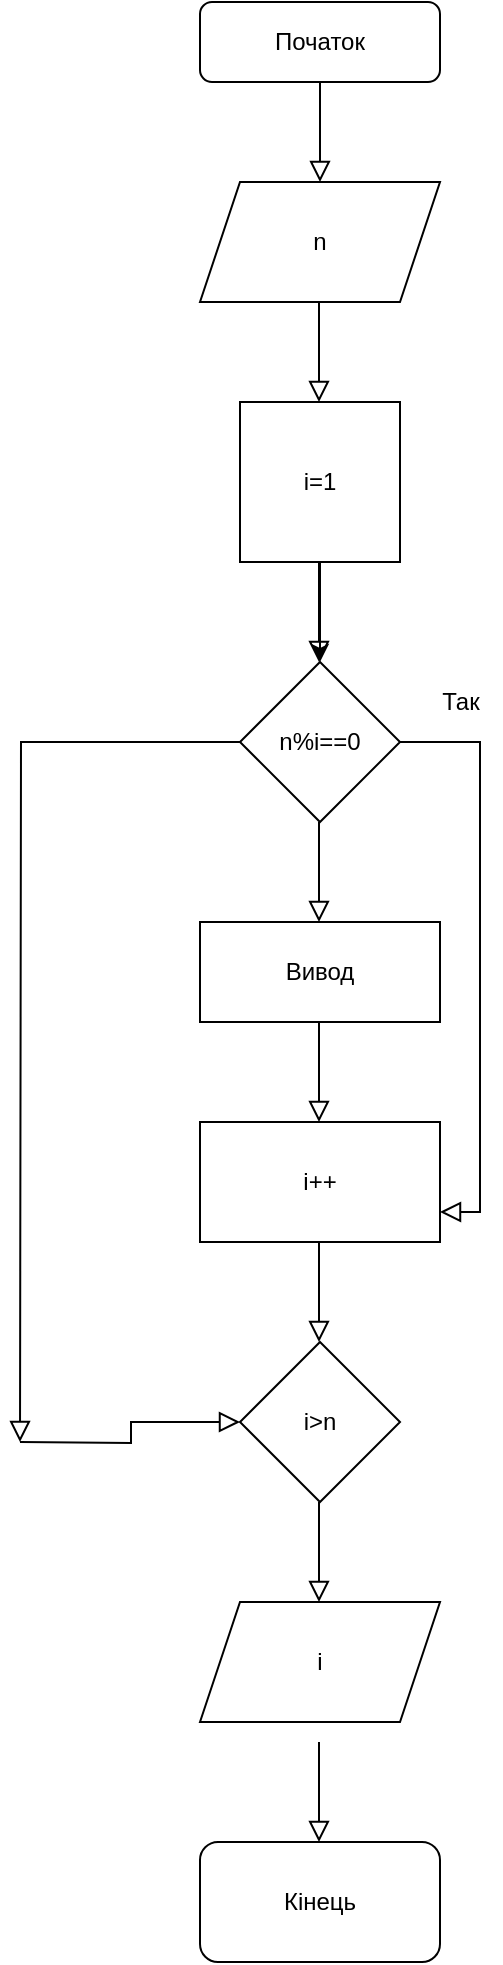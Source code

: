 <mxfile version="20.6.2" type="device"><diagram id="C5RBs43oDa-KdzZeNtuy" name="Page-1"><mxGraphModel dx="1422" dy="762" grid="1" gridSize="10" guides="1" tooltips="1" connect="1" arrows="1" fold="1" page="1" pageScale="1" pageWidth="827" pageHeight="1169" math="0" shadow="0"><root><mxCell id="WIyWlLk6GJQsqaUBKTNV-0"/><mxCell id="WIyWlLk6GJQsqaUBKTNV-1" parent="WIyWlLk6GJQsqaUBKTNV-0"/><mxCell id="WIyWlLk6GJQsqaUBKTNV-2" value="" style="rounded=0;html=1;jettySize=auto;orthogonalLoop=1;fontSize=11;endArrow=block;endFill=0;endSize=8;strokeWidth=1;shadow=0;labelBackgroundColor=none;edgeStyle=orthogonalEdgeStyle;" parent="WIyWlLk6GJQsqaUBKTNV-1" source="WIyWlLk6GJQsqaUBKTNV-3" edge="1"><mxGeometry relative="1" as="geometry"><mxPoint x="220" y="170" as="targetPoint"/></mxGeometry></mxCell><mxCell id="WIyWlLk6GJQsqaUBKTNV-3" value="Початок" style="rounded=1;whiteSpace=wrap;html=1;fontSize=12;glass=0;strokeWidth=1;shadow=0;" parent="WIyWlLk6GJQsqaUBKTNV-1" vertex="1"><mxGeometry x="160" y="80" width="120" height="40" as="geometry"/></mxCell><mxCell id="6NZUT3IYbicE2RZZFGd_-0" value="" style="rounded=0;html=1;jettySize=auto;orthogonalLoop=1;fontSize=11;endArrow=block;endFill=0;endSize=8;strokeWidth=1;shadow=0;labelBackgroundColor=none;edgeStyle=orthogonalEdgeStyle;" parent="WIyWlLk6GJQsqaUBKTNV-1" edge="1"><mxGeometry relative="1" as="geometry"><mxPoint x="219.5" y="230" as="sourcePoint"/><mxPoint x="219.5" y="280" as="targetPoint"/><Array as="points"><mxPoint x="220" y="280"/><mxPoint x="220" y="280"/></Array></mxGeometry></mxCell><mxCell id="6NZUT3IYbicE2RZZFGd_-1" value="n" style="shape=parallelogram;perimeter=parallelogramPerimeter;whiteSpace=wrap;html=1;fixedSize=1;" parent="WIyWlLk6GJQsqaUBKTNV-1" vertex="1"><mxGeometry x="160" y="170" width="120" height="60" as="geometry"/></mxCell><mxCell id="r9ogLBGmWBWDfag55s9u-0" value="" style="edgeStyle=orthogonalEdgeStyle;rounded=0;orthogonalLoop=1;jettySize=auto;html=1;" edge="1" parent="WIyWlLk6GJQsqaUBKTNV-1" source="6NZUT3IYbicE2RZZFGd_-2" target="6NZUT3IYbicE2RZZFGd_-3"><mxGeometry relative="1" as="geometry"/></mxCell><mxCell id="6NZUT3IYbicE2RZZFGd_-2" value="i=1" style="whiteSpace=wrap;html=1;aspect=fixed;" parent="WIyWlLk6GJQsqaUBKTNV-1" vertex="1"><mxGeometry x="180" y="280" width="80" height="80" as="geometry"/></mxCell><mxCell id="6NZUT3IYbicE2RZZFGd_-3" value="n%i==0" style="rhombus;whiteSpace=wrap;html=1;" parent="WIyWlLk6GJQsqaUBKTNV-1" vertex="1"><mxGeometry x="180" y="410" width="80" height="80" as="geometry"/></mxCell><mxCell id="6NZUT3IYbicE2RZZFGd_-4" value="" style="rounded=0;html=1;jettySize=auto;orthogonalLoop=1;fontSize=11;endArrow=block;endFill=0;endSize=8;strokeWidth=1;shadow=0;labelBackgroundColor=none;edgeStyle=orthogonalEdgeStyle;" parent="WIyWlLk6GJQsqaUBKTNV-1" edge="1"><mxGeometry relative="1" as="geometry"><mxPoint x="219.5" y="360" as="sourcePoint"/><mxPoint x="219.5" y="410" as="targetPoint"/></mxGeometry></mxCell><mxCell id="r9ogLBGmWBWDfag55s9u-3" value="i" style="shape=parallelogram;perimeter=parallelogramPerimeter;whiteSpace=wrap;html=1;fixedSize=1;" vertex="1" parent="WIyWlLk6GJQsqaUBKTNV-1"><mxGeometry x="160" y="880" width="120" height="60" as="geometry"/></mxCell><mxCell id="r9ogLBGmWBWDfag55s9u-6" value="Кінець" style="rounded=1;whiteSpace=wrap;html=1;" vertex="1" parent="WIyWlLk6GJQsqaUBKTNV-1"><mxGeometry x="160" y="1000" width="120" height="60" as="geometry"/></mxCell><mxCell id="r9ogLBGmWBWDfag55s9u-8" value="i&amp;gt;n" style="rhombus;whiteSpace=wrap;html=1;" vertex="1" parent="WIyWlLk6GJQsqaUBKTNV-1"><mxGeometry x="180" y="750" width="80" height="80" as="geometry"/></mxCell><mxCell id="r9ogLBGmWBWDfag55s9u-11" value="" style="rounded=0;html=1;jettySize=auto;orthogonalLoop=1;fontSize=11;endArrow=block;endFill=0;endSize=8;strokeWidth=1;shadow=0;labelBackgroundColor=none;edgeStyle=orthogonalEdgeStyle;" edge="1" parent="WIyWlLk6GJQsqaUBKTNV-1"><mxGeometry relative="1" as="geometry"><mxPoint x="219.5" y="950" as="sourcePoint"/><mxPoint x="219.5" y="1000" as="targetPoint"/><Array as="points"><mxPoint x="220" y="1000"/><mxPoint x="220" y="1000"/></Array></mxGeometry></mxCell><mxCell id="r9ogLBGmWBWDfag55s9u-12" value="" style="rounded=0;html=1;jettySize=auto;orthogonalLoop=1;fontSize=11;endArrow=block;endFill=0;endSize=8;strokeWidth=1;shadow=0;labelBackgroundColor=none;edgeStyle=orthogonalEdgeStyle;" edge="1" parent="WIyWlLk6GJQsqaUBKTNV-1"><mxGeometry relative="1" as="geometry"><mxPoint x="219.5" y="880" as="targetPoint"/><mxPoint x="219.5" y="830" as="sourcePoint"/></mxGeometry></mxCell><mxCell id="r9ogLBGmWBWDfag55s9u-14" value="Так" style="text;html=1;align=center;verticalAlign=middle;resizable=0;points=[];autosize=1;strokeColor=none;fillColor=none;" vertex="1" parent="WIyWlLk6GJQsqaUBKTNV-1"><mxGeometry x="270" y="415" width="40" height="30" as="geometry"/></mxCell><mxCell id="r9ogLBGmWBWDfag55s9u-15" value="Вивод" style="rounded=0;whiteSpace=wrap;html=1;" vertex="1" parent="WIyWlLk6GJQsqaUBKTNV-1"><mxGeometry x="160" y="540" width="120" height="50" as="geometry"/></mxCell><mxCell id="r9ogLBGmWBWDfag55s9u-16" value="" style="rounded=0;html=1;jettySize=auto;orthogonalLoop=1;fontSize=11;endArrow=block;endFill=0;endSize=8;strokeWidth=1;shadow=0;labelBackgroundColor=none;edgeStyle=orthogonalEdgeStyle;" edge="1" parent="WIyWlLk6GJQsqaUBKTNV-1"><mxGeometry relative="1" as="geometry"><mxPoint x="219.5" y="490" as="sourcePoint"/><mxPoint x="219.5" y="540" as="targetPoint"/></mxGeometry></mxCell><mxCell id="r9ogLBGmWBWDfag55s9u-17" value="i++" style="rounded=0;whiteSpace=wrap;html=1;" vertex="1" parent="WIyWlLk6GJQsqaUBKTNV-1"><mxGeometry x="160" y="640" width="120" height="60" as="geometry"/></mxCell><mxCell id="r9ogLBGmWBWDfag55s9u-18" value="" style="rounded=0;html=1;jettySize=auto;orthogonalLoop=1;fontSize=11;endArrow=block;endFill=0;endSize=8;strokeWidth=1;shadow=0;labelBackgroundColor=none;edgeStyle=orthogonalEdgeStyle;exitX=1;exitY=0.5;exitDx=0;exitDy=0;entryX=1;entryY=0.75;entryDx=0;entryDy=0;" edge="1" parent="WIyWlLk6GJQsqaUBKTNV-1" source="6NZUT3IYbicE2RZZFGd_-3" target="r9ogLBGmWBWDfag55s9u-17"><mxGeometry relative="1" as="geometry"><mxPoint x="320" y="440" as="sourcePoint"/><mxPoint x="320" y="490" as="targetPoint"/></mxGeometry></mxCell><mxCell id="r9ogLBGmWBWDfag55s9u-19" value="" style="rounded=0;html=1;jettySize=auto;orthogonalLoop=1;fontSize=11;endArrow=block;endFill=0;endSize=8;strokeWidth=1;shadow=0;labelBackgroundColor=none;edgeStyle=orthogonalEdgeStyle;exitX=0;exitY=0.5;exitDx=0;exitDy=0;" edge="1" parent="WIyWlLk6GJQsqaUBKTNV-1" source="6NZUT3IYbicE2RZZFGd_-3"><mxGeometry relative="1" as="geometry"><mxPoint x="100" y="450" as="sourcePoint"/><mxPoint x="70" y="800" as="targetPoint"/></mxGeometry></mxCell><mxCell id="r9ogLBGmWBWDfag55s9u-20" value="" style="rounded=0;html=1;jettySize=auto;orthogonalLoop=1;fontSize=11;endArrow=block;endFill=0;endSize=8;strokeWidth=1;shadow=0;labelBackgroundColor=none;edgeStyle=orthogonalEdgeStyle;" edge="1" parent="WIyWlLk6GJQsqaUBKTNV-1" target="r9ogLBGmWBWDfag55s9u-8"><mxGeometry relative="1" as="geometry"><mxPoint x="120" y="810" as="targetPoint"/><mxPoint x="70" y="800" as="sourcePoint"/></mxGeometry></mxCell><mxCell id="r9ogLBGmWBWDfag55s9u-21" value="" style="rounded=0;html=1;jettySize=auto;orthogonalLoop=1;fontSize=11;endArrow=block;endFill=0;endSize=8;strokeWidth=1;shadow=0;labelBackgroundColor=none;edgeStyle=orthogonalEdgeStyle;" edge="1" parent="WIyWlLk6GJQsqaUBKTNV-1"><mxGeometry relative="1" as="geometry"><mxPoint x="219.5" y="590" as="sourcePoint"/><mxPoint x="219.5" y="640" as="targetPoint"/><Array as="points"><mxPoint x="220" y="640"/><mxPoint x="220" y="640"/></Array></mxGeometry></mxCell><mxCell id="r9ogLBGmWBWDfag55s9u-22" value="" style="rounded=0;html=1;jettySize=auto;orthogonalLoop=1;fontSize=11;endArrow=block;endFill=0;endSize=8;strokeWidth=1;shadow=0;labelBackgroundColor=none;edgeStyle=orthogonalEdgeStyle;" edge="1" parent="WIyWlLk6GJQsqaUBKTNV-1"><mxGeometry relative="1" as="geometry"><mxPoint x="219.5" y="700" as="sourcePoint"/><mxPoint x="219.5" y="750" as="targetPoint"/><Array as="points"><mxPoint x="220" y="750"/><mxPoint x="220" y="750"/></Array></mxGeometry></mxCell></root></mxGraphModel></diagram></mxfile>